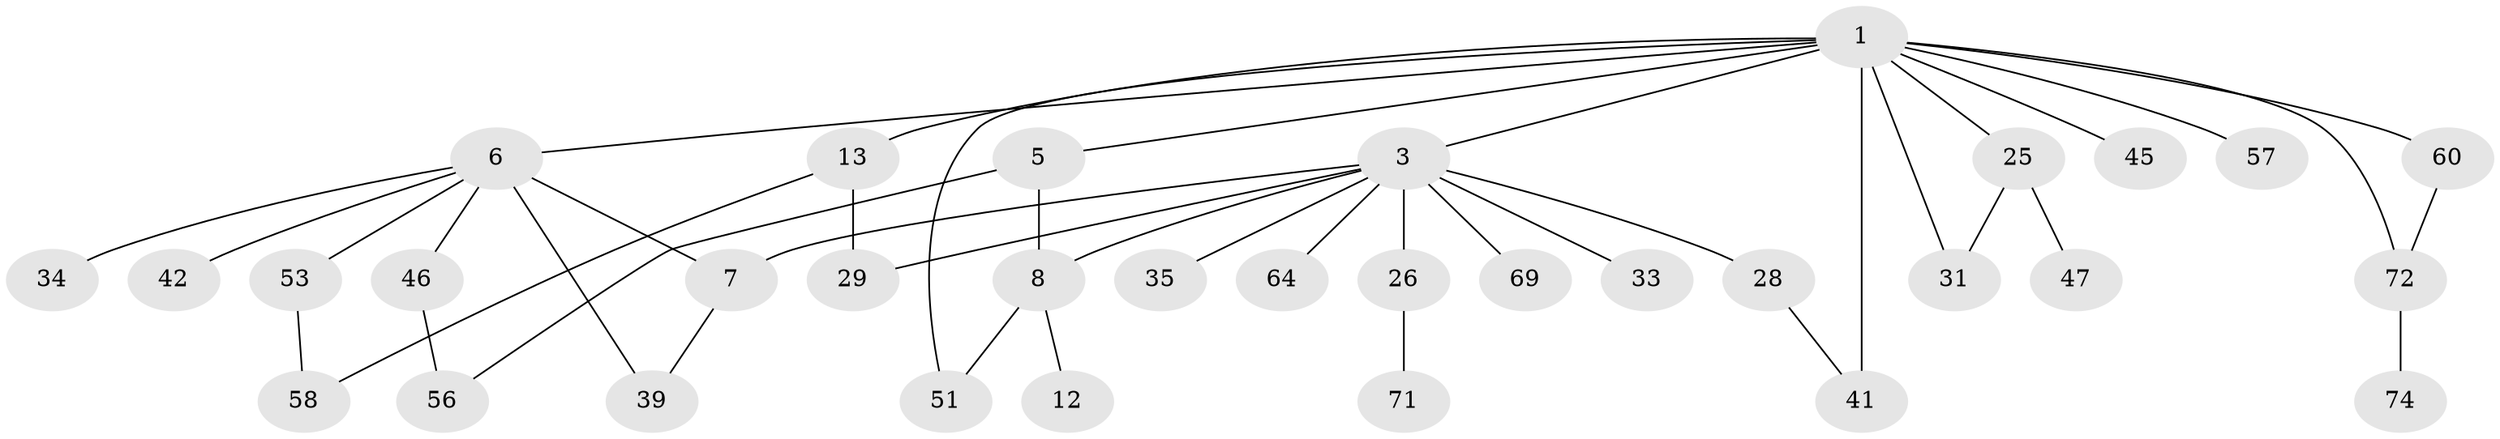 // original degree distribution, {6: 0.024096385542168676, 7: 0.012048192771084338, 4: 0.08433734939759036, 3: 0.24096385542168675, 5: 0.024096385542168676, 1: 0.27710843373493976, 2: 0.3373493975903614}
// Generated by graph-tools (version 1.1) at 2025/16/03/04/25 18:16:59]
// undirected, 33 vertices, 42 edges
graph export_dot {
graph [start="1"]
  node [color=gray90,style=filled];
  1 [super="+4+2"];
  3 [super="+9+15+10"];
  5 [super="+55"];
  6 [super="+17"];
  7;
  8 [super="+54"];
  12;
  13 [super="+78"];
  25 [super="+38+61"];
  26 [super="+62"];
  28 [super="+49"];
  29 [super="+37+81"];
  31 [super="+40"];
  33;
  34;
  35;
  39;
  41 [super="+44"];
  42;
  45;
  46;
  47 [super="+79"];
  51;
  53 [super="+76"];
  56 [super="+77+66"];
  57;
  58 [super="+83"];
  60;
  64 [super="+82"];
  69;
  71;
  72;
  74;
  1 -- 51;
  1 -- 60;
  1 -- 72;
  1 -- 41 [weight=2];
  1 -- 13;
  1 -- 6 [weight=2];
  1 -- 3 [weight=3];
  1 -- 5;
  1 -- 45;
  1 -- 57;
  1 -- 25 [weight=2];
  1 -- 31;
  3 -- 7;
  3 -- 26;
  3 -- 69;
  3 -- 8 [weight=2];
  3 -- 64;
  3 -- 33;
  3 -- 28;
  3 -- 29;
  3 -- 35;
  5 -- 8;
  5 -- 56;
  6 -- 34;
  6 -- 53;
  6 -- 7;
  6 -- 39;
  6 -- 42;
  6 -- 46;
  7 -- 39;
  8 -- 12;
  8 -- 51;
  13 -- 58;
  13 -- 29;
  25 -- 47;
  25 -- 31;
  26 -- 71;
  28 -- 41;
  46 -- 56;
  53 -- 58;
  60 -- 72;
  72 -- 74;
}
